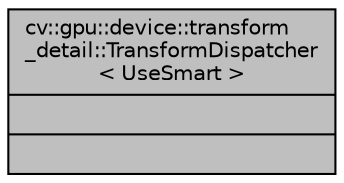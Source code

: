 digraph "cv::gpu::device::transform_detail::TransformDispatcher&lt; UseSmart &gt;"
{
 // LATEX_PDF_SIZE
  edge [fontname="Helvetica",fontsize="10",labelfontname="Helvetica",labelfontsize="10"];
  node [fontname="Helvetica",fontsize="10",shape=record];
  Node1 [label="{cv::gpu::device::transform\l_detail::TransformDispatcher\l\< UseSmart \>\n||}",height=0.2,width=0.4,color="black", fillcolor="grey75", style="filled", fontcolor="black",tooltip=" "];
}

